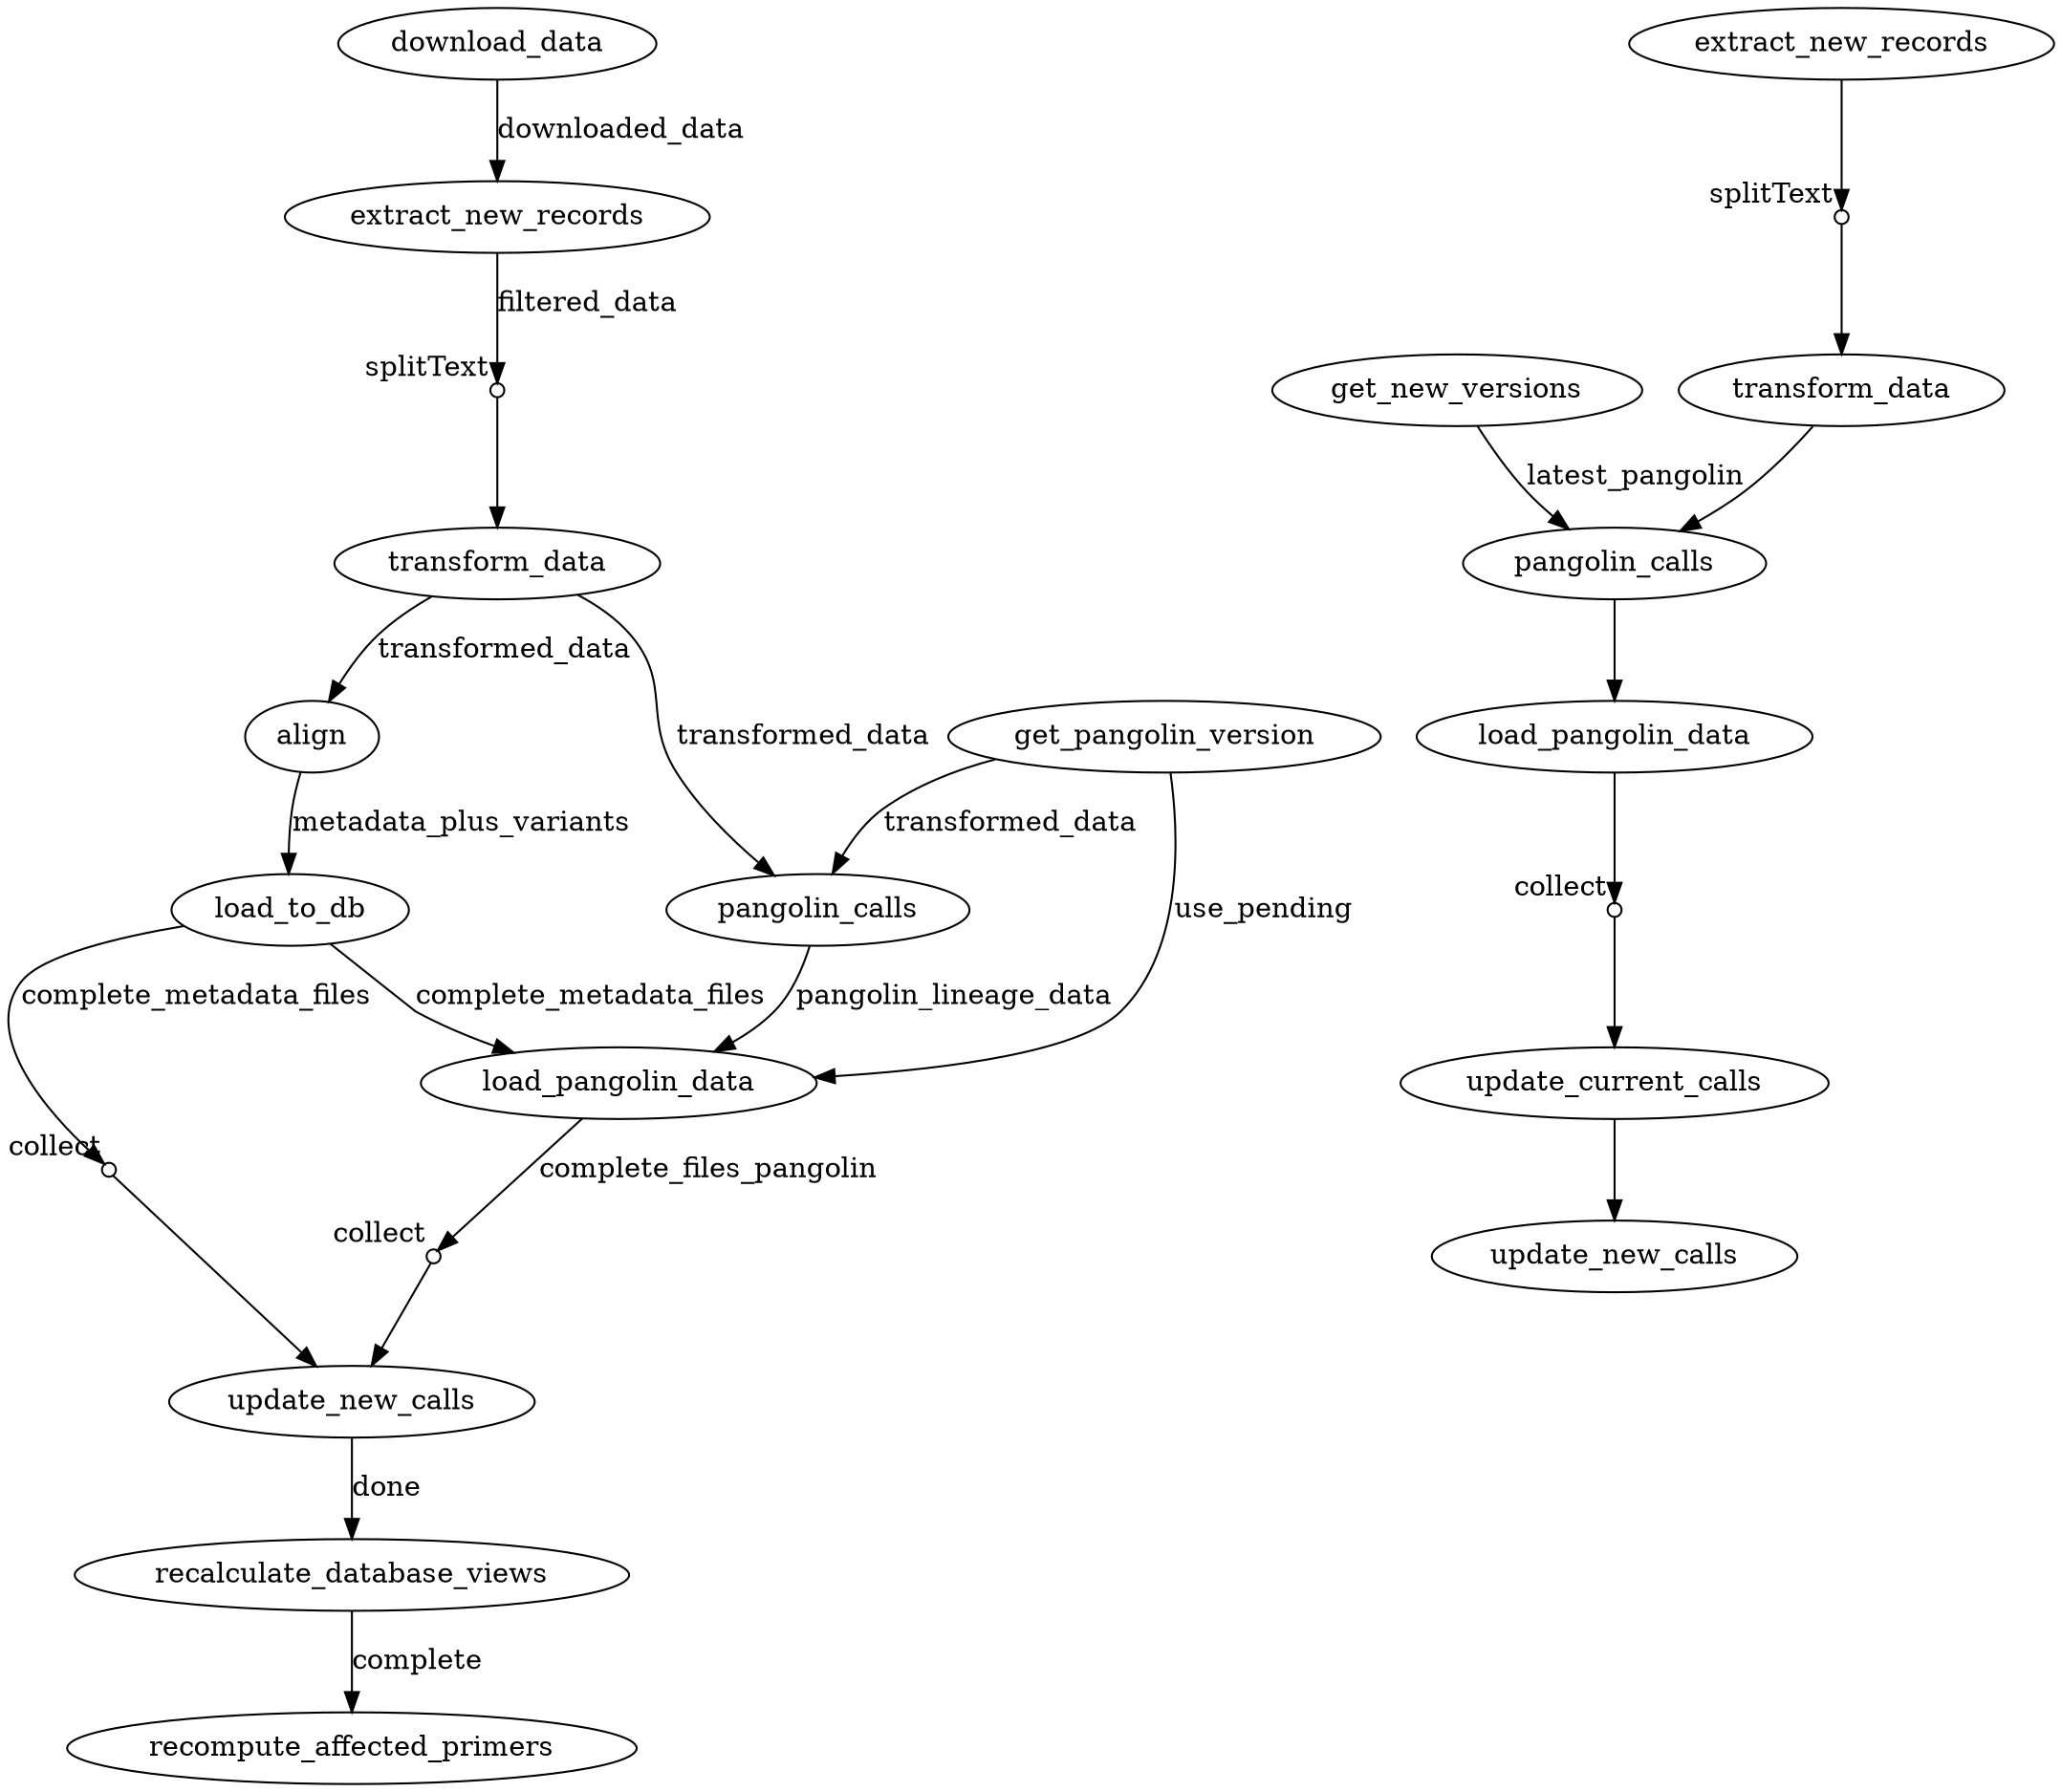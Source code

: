 digraph "dag2023060551263985" {
p0 [label="download_data"];
p1 [label="extract_new_records"];
p0 -> p1 [label="downloaded_data"];

p1 [label="extract_new_records"];
p2 [shape=circle,label="",fixedsize=true,width=0.1,xlabel="splitText"];
p1 -> p2 [label="filtered_data"];

p2 [shape=circle,label="",fixedsize=true,width=0.1,xlabel="splitText"];
p3 [label="transform_data"];
p2 -> p3;

p3 [label="transform_data"];
p4 [label="align"];
p3 -> p4 [label="transformed_data"];

p4 [label="align"];
p5 [label="load_to_db"];
p4 -> p5 [label="metadata_plus_variants"];

p5 [label="load_to_db"];
p9 [shape=circle,label="",fixedsize=true,width=0.1,xlabel="collect"];
p5 -> p9 [label="complete_metadata_files"];

p5 [label="load_to_db"];
p8 [label="load_pangolin_data"];
p5 -> p8 [label="complete_metadata_files"];

p6 [label="get_pangolin_version"];
p7 [label="pangolin_calls"];
p6 -> p7 [label="transformed_data"];

p3 -> p7 [label="transformed_data"];

p7 [label="pangolin_calls"];
p8 [label="load_pangolin_data"];
p7 -> p8 [label="pangolin_lineage_data"];

p6 [label="get_pangolin_version"];
p8 [label="load_pangolin_data"];
p6 -> p8 [label="use_pending"];

p8 [label="load_pangolin_data"];
p10 [shape=circle,label="",fixedsize=true,width=0.1,xlabel="collect"];
p8 -> p10 [label="complete_files_pangolin"];

p9 [shape=circle,label="",fixedsize=true,width=0.1,xlabel="collect"];
p11 [label="update_new_calls"];
p9 -> p11;

p10 [shape=circle,label="",fixedsize=true,width=0.1,xlabel="collect"];
p11 [label="update_new_calls"];
p10 -> p11;

p11 [label="update_new_calls"];
p12 [label="recalculate_database_views"];
p11 -> p12 [label="done"];

p12 [label="recalculate_database_views"];
p13 [label="recompute_affected_primers"];
p12 -> p13 [label="complete"];

p0b [label="get_new_versions"];
p4b [label="pangolin_calls"];
p0b -> p4b [label="latest_pangolin"];

p1b [label="extract_new_records"];
p2b [shape=circle,label="",fixedsize=true,width=0.1,xlabel="splitText"];
p1b -> p2b;

p2b [shape=circle,label="",fixedsize=true,width=0.1,xlabel="splitText"];
p3b [label="transform_data"];
p2b -> p3b;

p3b [label="transform_data"];
p4b [label="pangolin_calls"];
p3b -> p4b;

p4b [label="pangolin_calls"];
p5b [label="load_pangolin_data"];
p4b -> p5b;

p5b [label="load_pangolin_data"];
p6b [shape=circle,label="",fixedsize=true,width=0.1,xlabel="collect"];
p5b -> p6b;

p6b [shape=circle,label="",fixedsize=true,width=0.1,xlabel="collect"];
p7b [label="update_current_calls"];
p6b -> p7b;

p7b [label="update_current_calls"];
p8b [label="update_new_calls"];
p7b -> p8b;

}
